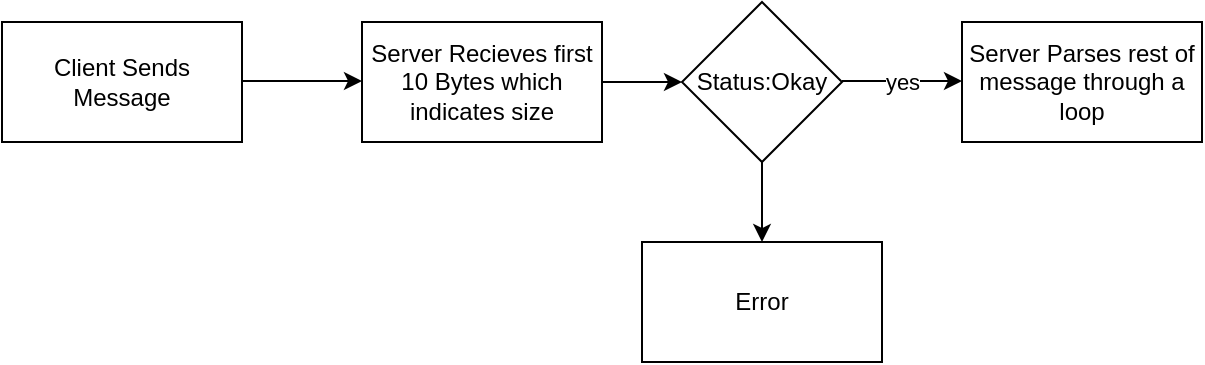 <mxfile version="14.6.1" type="github">
  <diagram id="MkUvNmN8QnzUUTjbKppb" name="Page-1">
    <mxGraphModel dx="1422" dy="762" grid="1" gridSize="10" guides="1" tooltips="1" connect="1" arrows="1" fold="1" page="1" pageScale="1" pageWidth="850" pageHeight="1100" math="0" shadow="0">
      <root>
        <mxCell id="0" />
        <mxCell id="1" parent="0" />
        <mxCell id="JkZBiDMy9Vj7Ei_RFcjh-1" value="Client Sends Message" style="rounded=0;whiteSpace=wrap;html=1;" vertex="1" parent="1">
          <mxGeometry x="30" y="60" width="120" height="60" as="geometry" />
        </mxCell>
        <mxCell id="JkZBiDMy9Vj7Ei_RFcjh-3" value="" style="endArrow=classic;html=1;" edge="1" parent="1">
          <mxGeometry width="50" height="50" relative="1" as="geometry">
            <mxPoint x="150" y="89.5" as="sourcePoint" />
            <mxPoint x="210" y="89.5" as="targetPoint" />
          </mxGeometry>
        </mxCell>
        <mxCell id="JkZBiDMy9Vj7Ei_RFcjh-4" value="Server Recieves first 10 Bytes which indicates size" style="rounded=0;whiteSpace=wrap;html=1;" vertex="1" parent="1">
          <mxGeometry x="210" y="60" width="120" height="60" as="geometry" />
        </mxCell>
        <mxCell id="JkZBiDMy9Vj7Ei_RFcjh-5" value="" style="endArrow=classic;html=1;exitX=1;exitY=0.5;exitDx=0;exitDy=0;entryX=0;entryY=0.5;entryDx=0;entryDy=0;" edge="1" parent="1" source="JkZBiDMy9Vj7Ei_RFcjh-4" target="JkZBiDMy9Vj7Ei_RFcjh-7">
          <mxGeometry width="50" height="50" relative="1" as="geometry">
            <mxPoint x="400" y="200" as="sourcePoint" />
            <mxPoint x="400" y="90" as="targetPoint" />
          </mxGeometry>
        </mxCell>
        <mxCell id="JkZBiDMy9Vj7Ei_RFcjh-6" value="Server Parses rest of message through a loop" style="rounded=0;whiteSpace=wrap;html=1;" vertex="1" parent="1">
          <mxGeometry x="510" y="60" width="120" height="60" as="geometry" />
        </mxCell>
        <mxCell id="JkZBiDMy9Vj7Ei_RFcjh-7" value="Status:Okay" style="rhombus;whiteSpace=wrap;html=1;" vertex="1" parent="1">
          <mxGeometry x="370" y="50" width="80" height="80" as="geometry" />
        </mxCell>
        <mxCell id="JkZBiDMy9Vj7Ei_RFcjh-9" value="yes" style="endArrow=classic;html=1;" edge="1" parent="1">
          <mxGeometry width="50" height="50" relative="1" as="geometry">
            <mxPoint x="450" y="89.5" as="sourcePoint" />
            <mxPoint x="510" y="89.5" as="targetPoint" />
          </mxGeometry>
        </mxCell>
        <mxCell id="JkZBiDMy9Vj7Ei_RFcjh-11" value="Error" style="rounded=0;whiteSpace=wrap;html=1;" vertex="1" parent="1">
          <mxGeometry x="350" y="170" width="120" height="60" as="geometry" />
        </mxCell>
        <mxCell id="JkZBiDMy9Vj7Ei_RFcjh-12" value="" style="endArrow=classic;html=1;exitX=0.5;exitY=1;exitDx=0;exitDy=0;" edge="1" parent="1" source="JkZBiDMy9Vj7Ei_RFcjh-7">
          <mxGeometry width="50" height="50" relative="1" as="geometry">
            <mxPoint x="400" y="190" as="sourcePoint" />
            <mxPoint x="410" y="170" as="targetPoint" />
          </mxGeometry>
        </mxCell>
      </root>
    </mxGraphModel>
  </diagram>
</mxfile>
